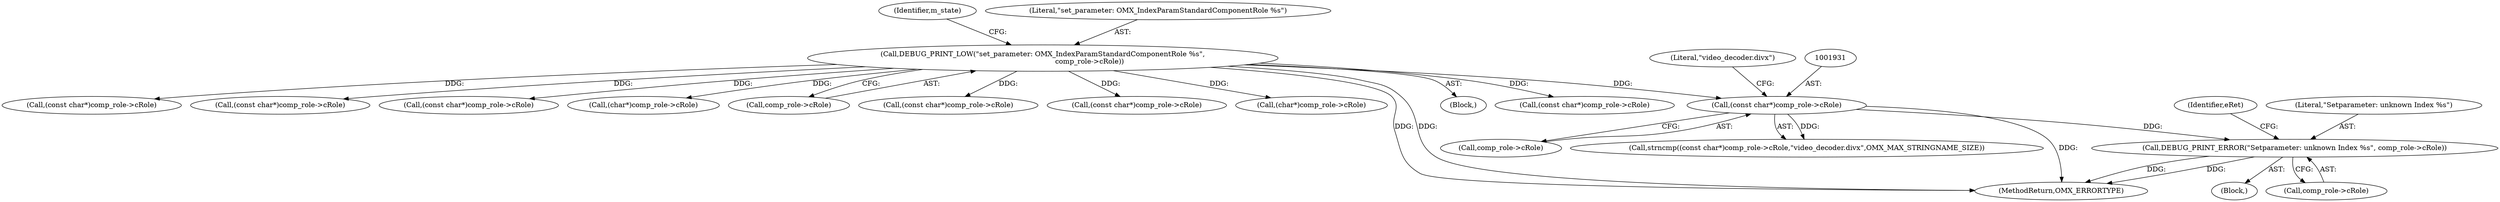 digraph "0_Android_46e305be6e670a5a0041b0b4861122a0f1aabefa_2@pointer" {
"1001946" [label="(Call,DEBUG_PRINT_ERROR(\"Setparameter: unknown Index %s\", comp_role->cRole))"];
"1001930" [label="(Call,(const char*)comp_role->cRole)"];
"1001693" [label="(Call,DEBUG_PRINT_LOW(\"set_parameter: OMX_IndexParamStandardComponentRole %s\",\n                                          comp_role->cRole))"];
"1001935" [label="(Literal,\"video_decoder.divx\")"];
"1001683" [label="(Block,)"];
"1001693" [label="(Call,DEBUG_PRINT_LOW(\"set_parameter: OMX_IndexParamStandardComponentRole %s\",\n                                          comp_role->cRole))"];
"1001877" [label="(Call,(const char*)comp_role->cRole)"];
"1001952" [label="(Identifier,eRet)"];
"1001929" [label="(Call,strncmp((const char*)comp_role->cRole,\"video_decoder.divx\",OMX_MAX_STRINGNAME_SIZE))"];
"1002059" [label="(Call,(const char*)comp_role->cRole)"];
"1001947" [label="(Literal,\"Setparameter: unknown Index %s\")"];
"1002013" [label="(Call,(const char*)comp_role->cRole)"];
"1001975" [label="(Call,(const char*)comp_role->cRole)"];
"1001930" [label="(Call,(const char*)comp_role->cRole)"];
"1001766" [label="(Call,(char*)comp_role->cRole)"];
"1001695" [label="(Call,comp_role->cRole)"];
"1001840" [label="(Call,(const char*)comp_role->cRole)"];
"1001701" [label="(Identifier,m_state)"];
"1001803" [label="(Call,(const char*)comp_role->cRole)"];
"1001694" [label="(Literal,\"set_parameter: OMX_IndexParamStandardComponentRole %s\")"];
"1001945" [label="(Block,)"];
"1001946" [label="(Call,DEBUG_PRINT_ERROR(\"Setparameter: unknown Index %s\", comp_role->cRole))"];
"1001729" [label="(Call,(char*)comp_role->cRole)"];
"1001948" [label="(Call,comp_role->cRole)"];
"1003158" [label="(MethodReturn,OMX_ERRORTYPE)"];
"1001932" [label="(Call,comp_role->cRole)"];
"1001946" -> "1001945"  [label="AST: "];
"1001946" -> "1001948"  [label="CFG: "];
"1001947" -> "1001946"  [label="AST: "];
"1001948" -> "1001946"  [label="AST: "];
"1001952" -> "1001946"  [label="CFG: "];
"1001946" -> "1003158"  [label="DDG: "];
"1001946" -> "1003158"  [label="DDG: "];
"1001930" -> "1001946"  [label="DDG: "];
"1001930" -> "1001929"  [label="AST: "];
"1001930" -> "1001932"  [label="CFG: "];
"1001931" -> "1001930"  [label="AST: "];
"1001932" -> "1001930"  [label="AST: "];
"1001935" -> "1001930"  [label="CFG: "];
"1001930" -> "1003158"  [label="DDG: "];
"1001930" -> "1001929"  [label="DDG: "];
"1001693" -> "1001930"  [label="DDG: "];
"1001693" -> "1001683"  [label="AST: "];
"1001693" -> "1001695"  [label="CFG: "];
"1001694" -> "1001693"  [label="AST: "];
"1001695" -> "1001693"  [label="AST: "];
"1001701" -> "1001693"  [label="CFG: "];
"1001693" -> "1003158"  [label="DDG: "];
"1001693" -> "1003158"  [label="DDG: "];
"1001693" -> "1001729"  [label="DDG: "];
"1001693" -> "1001766"  [label="DDG: "];
"1001693" -> "1001803"  [label="DDG: "];
"1001693" -> "1001840"  [label="DDG: "];
"1001693" -> "1001877"  [label="DDG: "];
"1001693" -> "1001975"  [label="DDG: "];
"1001693" -> "1002013"  [label="DDG: "];
"1001693" -> "1002059"  [label="DDG: "];
}

